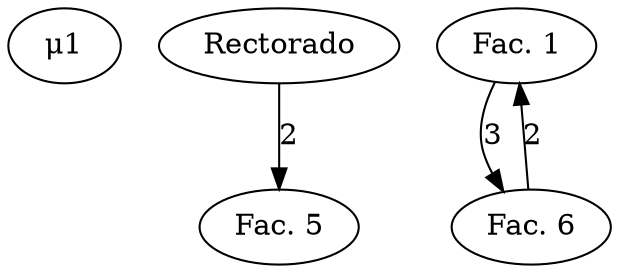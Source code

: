 digraph G {
        m1 [label="&mu;1"];
        
        Rectorado -> "Fac. 5" [label="2"];
        
        "Fac. 1"  -> "Fac. 6" [label="3"];
        
        "Fac. 6"  -> "Fac. 1" [label="2"];
}
